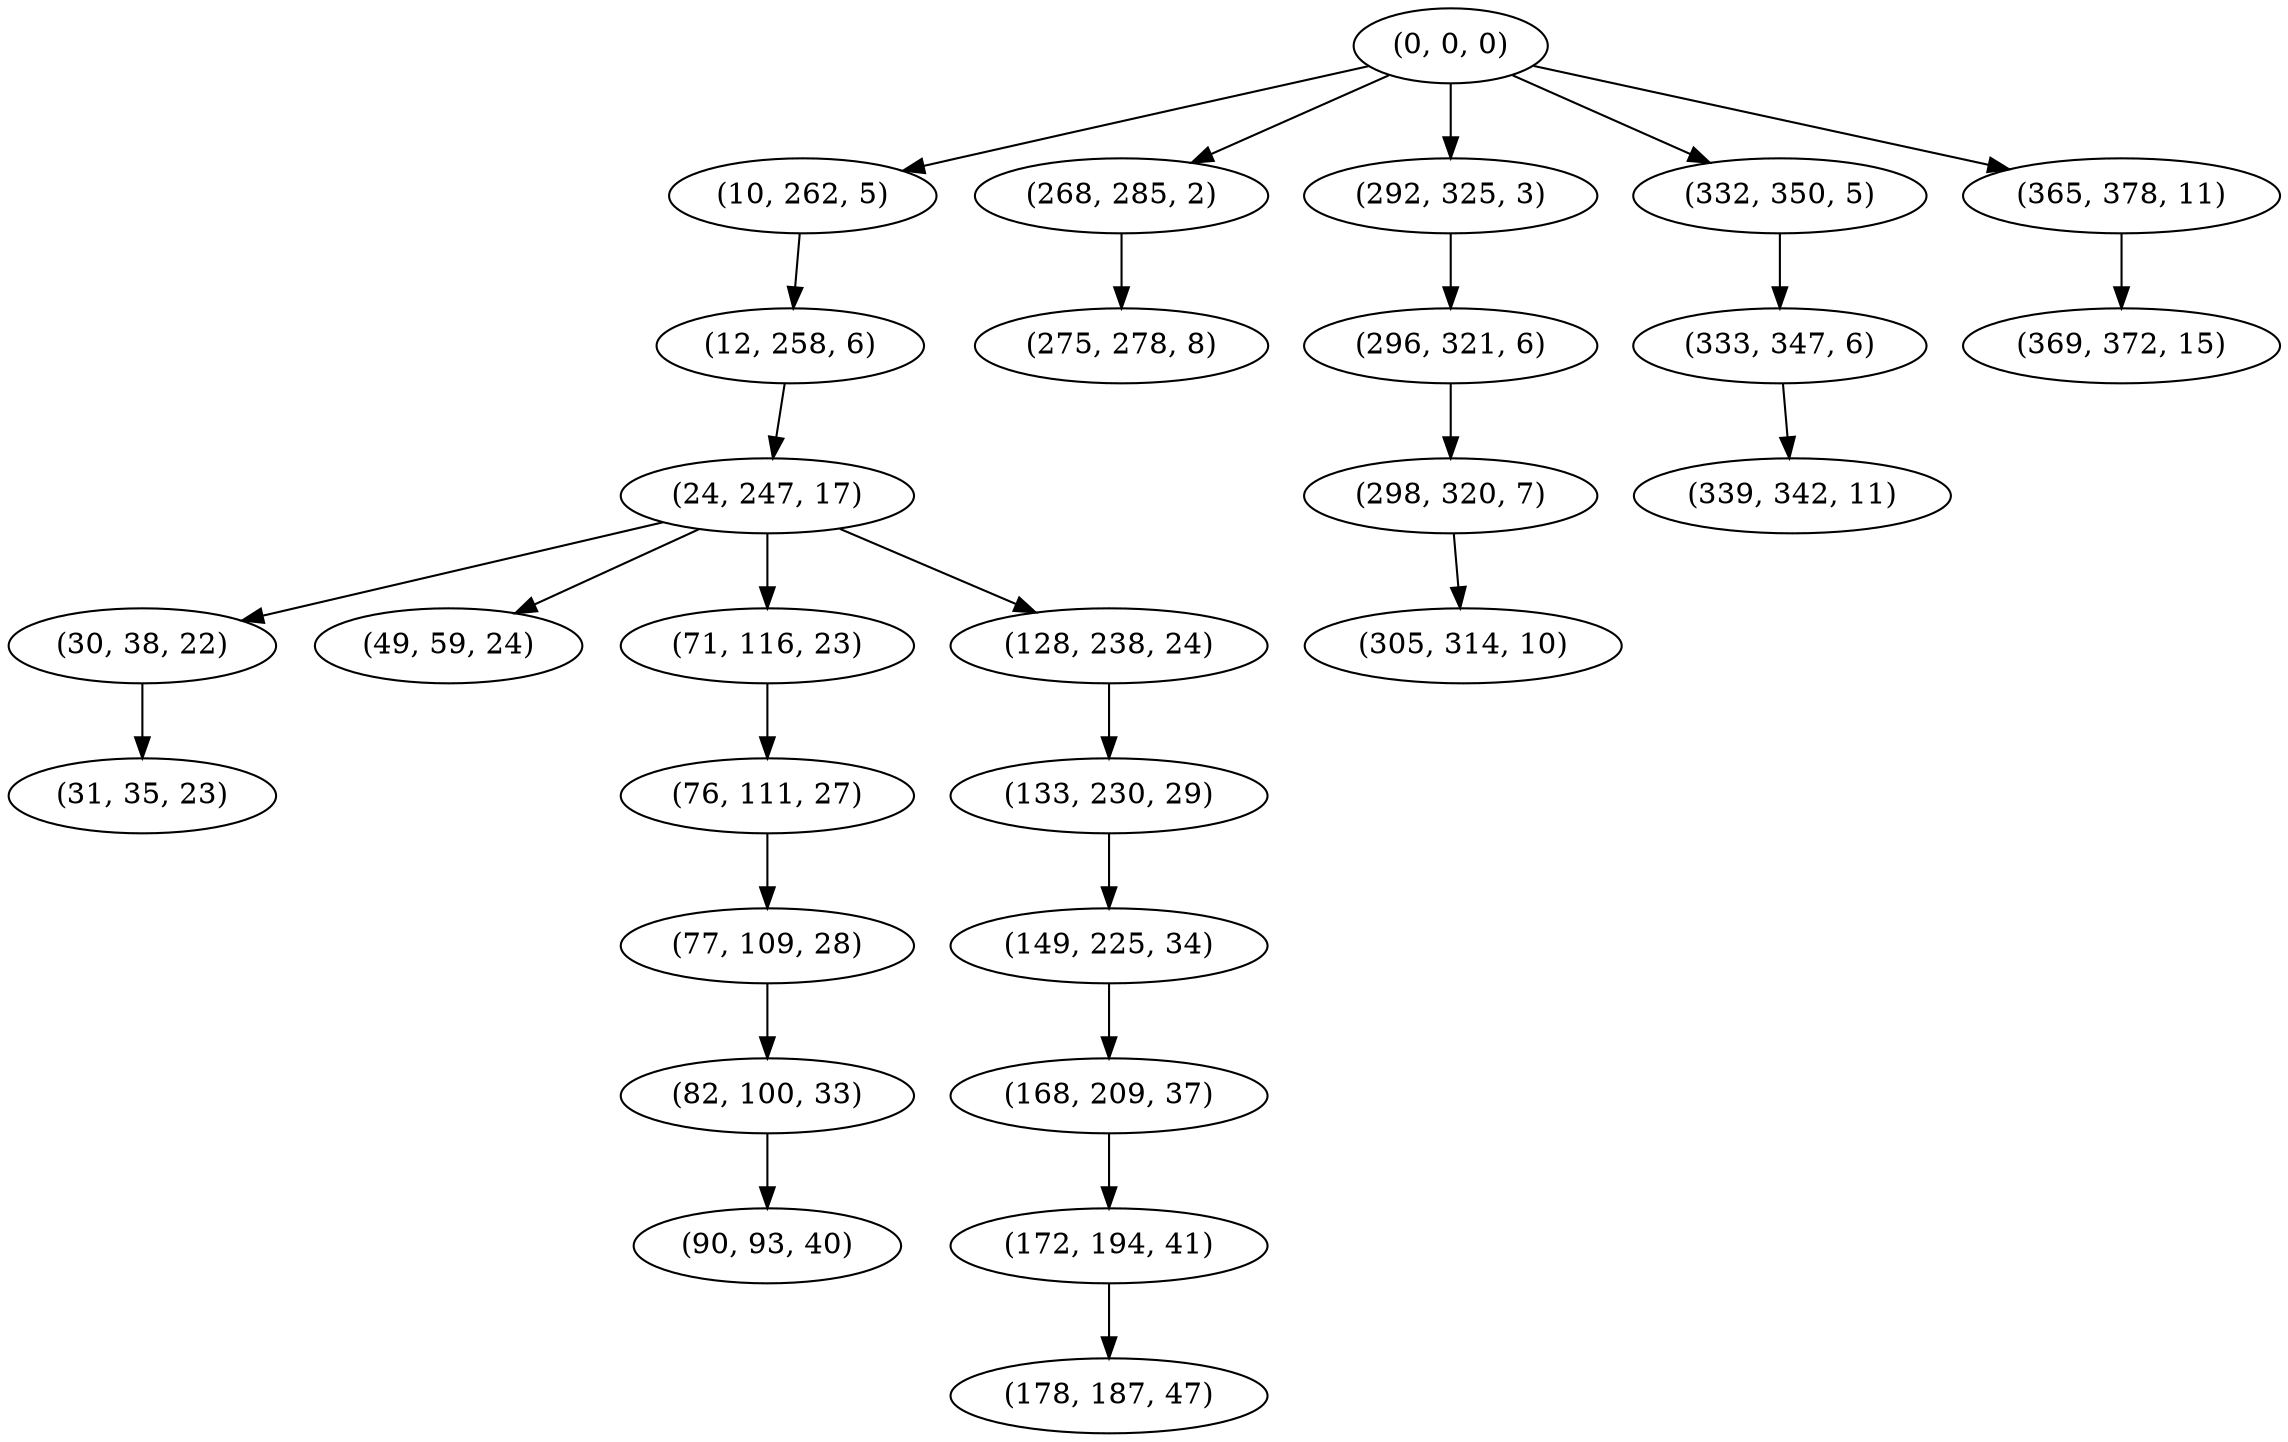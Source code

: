 digraph tree {
    "(0, 0, 0)";
    "(10, 262, 5)";
    "(12, 258, 6)";
    "(24, 247, 17)";
    "(30, 38, 22)";
    "(31, 35, 23)";
    "(49, 59, 24)";
    "(71, 116, 23)";
    "(76, 111, 27)";
    "(77, 109, 28)";
    "(82, 100, 33)";
    "(90, 93, 40)";
    "(128, 238, 24)";
    "(133, 230, 29)";
    "(149, 225, 34)";
    "(168, 209, 37)";
    "(172, 194, 41)";
    "(178, 187, 47)";
    "(268, 285, 2)";
    "(275, 278, 8)";
    "(292, 325, 3)";
    "(296, 321, 6)";
    "(298, 320, 7)";
    "(305, 314, 10)";
    "(332, 350, 5)";
    "(333, 347, 6)";
    "(339, 342, 11)";
    "(365, 378, 11)";
    "(369, 372, 15)";
    "(0, 0, 0)" -> "(10, 262, 5)";
    "(0, 0, 0)" -> "(268, 285, 2)";
    "(0, 0, 0)" -> "(292, 325, 3)";
    "(0, 0, 0)" -> "(332, 350, 5)";
    "(0, 0, 0)" -> "(365, 378, 11)";
    "(10, 262, 5)" -> "(12, 258, 6)";
    "(12, 258, 6)" -> "(24, 247, 17)";
    "(24, 247, 17)" -> "(30, 38, 22)";
    "(24, 247, 17)" -> "(49, 59, 24)";
    "(24, 247, 17)" -> "(71, 116, 23)";
    "(24, 247, 17)" -> "(128, 238, 24)";
    "(30, 38, 22)" -> "(31, 35, 23)";
    "(71, 116, 23)" -> "(76, 111, 27)";
    "(76, 111, 27)" -> "(77, 109, 28)";
    "(77, 109, 28)" -> "(82, 100, 33)";
    "(82, 100, 33)" -> "(90, 93, 40)";
    "(128, 238, 24)" -> "(133, 230, 29)";
    "(133, 230, 29)" -> "(149, 225, 34)";
    "(149, 225, 34)" -> "(168, 209, 37)";
    "(168, 209, 37)" -> "(172, 194, 41)";
    "(172, 194, 41)" -> "(178, 187, 47)";
    "(268, 285, 2)" -> "(275, 278, 8)";
    "(292, 325, 3)" -> "(296, 321, 6)";
    "(296, 321, 6)" -> "(298, 320, 7)";
    "(298, 320, 7)" -> "(305, 314, 10)";
    "(332, 350, 5)" -> "(333, 347, 6)";
    "(333, 347, 6)" -> "(339, 342, 11)";
    "(365, 378, 11)" -> "(369, 372, 15)";
}
